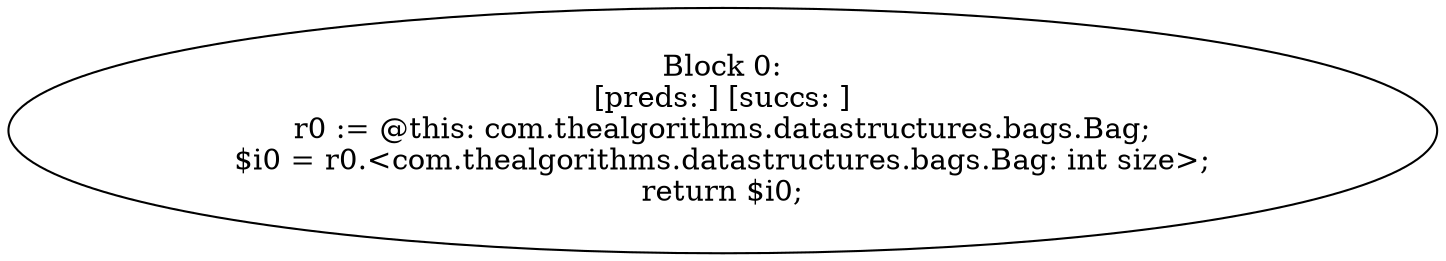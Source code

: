 digraph "unitGraph" {
    "Block 0:
[preds: ] [succs: ]
r0 := @this: com.thealgorithms.datastructures.bags.Bag;
$i0 = r0.<com.thealgorithms.datastructures.bags.Bag: int size>;
return $i0;
"
}
